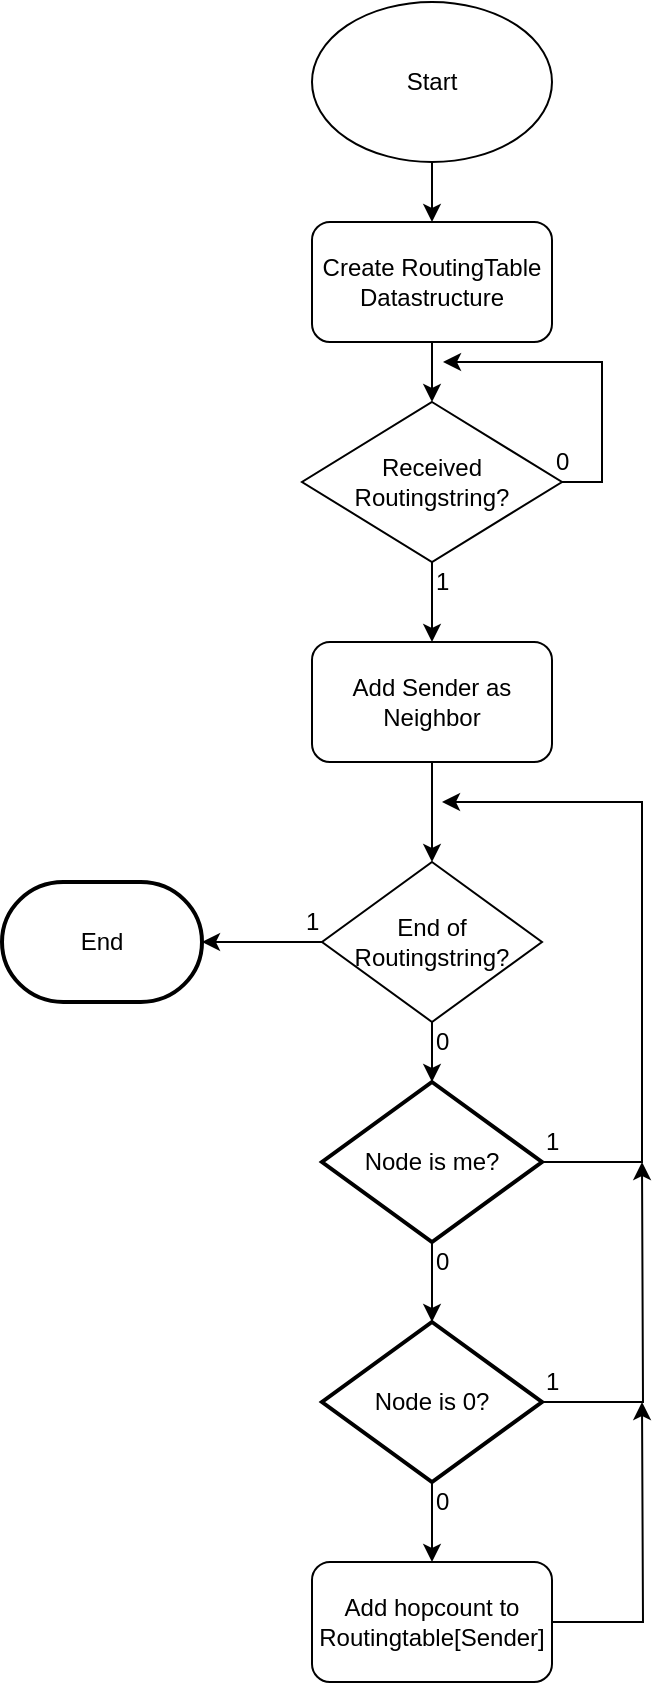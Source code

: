 <mxfile version="12.1.0" type="device" pages="1"><diagram id="tVGJyWc9asQopi5NY8Wo" name="Page-1"><mxGraphModel dx="446" dy="805" grid="1" gridSize="10" guides="1" tooltips="1" connect="1" arrows="1" fold="1" page="1" pageScale="1" pageWidth="850" pageHeight="1100" math="0" shadow="0"><root><mxCell id="0"/><mxCell id="1" parent="0"/><mxCell id="-4cATiTEpdl9na5vIOhy-4" value="" style="edgeStyle=orthogonalEdgeStyle;rounded=0;orthogonalLoop=1;jettySize=auto;html=1;" edge="1" parent="1" source="-4cATiTEpdl9na5vIOhy-1" target="-4cATiTEpdl9na5vIOhy-3"><mxGeometry relative="1" as="geometry"/></mxCell><mxCell id="-4cATiTEpdl9na5vIOhy-1" value="Start" style="ellipse;whiteSpace=wrap;html=1;" vertex="1" parent="1"><mxGeometry x="365" y="40" width="120" height="80" as="geometry"/></mxCell><mxCell id="-4cATiTEpdl9na5vIOhy-6" style="edgeStyle=orthogonalEdgeStyle;rounded=0;orthogonalLoop=1;jettySize=auto;html=1;exitX=1;exitY=0.5;exitDx=0;exitDy=0;" edge="1" parent="1" source="-4cATiTEpdl9na5vIOhy-2"><mxGeometry relative="1" as="geometry"><mxPoint x="430" y="220" as="targetPoint"/></mxGeometry></mxCell><mxCell id="-4cATiTEpdl9na5vIOhy-16" value="" style="edgeStyle=orthogonalEdgeStyle;rounded=0;orthogonalLoop=1;jettySize=auto;html=1;" edge="1" parent="1" source="-4cATiTEpdl9na5vIOhy-2" target="-4cATiTEpdl9na5vIOhy-8"><mxGeometry relative="1" as="geometry"/></mxCell><mxCell id="-4cATiTEpdl9na5vIOhy-2" value="Received &lt;br&gt;Routingstring?" style="rhombus;whiteSpace=wrap;html=1;" vertex="1" parent="1"><mxGeometry x="360" y="240" width="130" height="80" as="geometry"/></mxCell><mxCell id="-4cATiTEpdl9na5vIOhy-5" value="" style="edgeStyle=orthogonalEdgeStyle;rounded=0;orthogonalLoop=1;jettySize=auto;html=1;" edge="1" parent="1" source="-4cATiTEpdl9na5vIOhy-3" target="-4cATiTEpdl9na5vIOhy-2"><mxGeometry relative="1" as="geometry"/></mxCell><mxCell id="-4cATiTEpdl9na5vIOhy-3" value="Create RoutingTable&lt;br&gt;Datastructure" style="rounded=1;whiteSpace=wrap;html=1;" vertex="1" parent="1"><mxGeometry x="365" y="150" width="120" height="60" as="geometry"/></mxCell><mxCell id="-4cATiTEpdl9na5vIOhy-7" value="&lt;div&gt;0&lt;/div&gt;" style="text;html=1;resizable=0;points=[];autosize=1;align=left;verticalAlign=top;spacingTop=-4;" vertex="1" parent="1"><mxGeometry x="485" y="260" width="20" height="20" as="geometry"/></mxCell><mxCell id="-4cATiTEpdl9na5vIOhy-18" value="" style="edgeStyle=orthogonalEdgeStyle;rounded=0;orthogonalLoop=1;jettySize=auto;html=1;" edge="1" parent="1" source="-4cATiTEpdl9na5vIOhy-8" target="-4cATiTEpdl9na5vIOhy-11"><mxGeometry relative="1" as="geometry"/></mxCell><mxCell id="-4cATiTEpdl9na5vIOhy-8" value="Add Sender as Neighbor" style="rounded=1;whiteSpace=wrap;html=1;" vertex="1" parent="1"><mxGeometry x="365" y="360" width="120" height="60" as="geometry"/></mxCell><mxCell id="-4cATiTEpdl9na5vIOhy-14" value="" style="edgeStyle=orthogonalEdgeStyle;rounded=0;orthogonalLoop=1;jettySize=auto;html=1;" edge="1" parent="1" source="-4cATiTEpdl9na5vIOhy-11"><mxGeometry relative="1" as="geometry"><mxPoint x="310" y="510" as="targetPoint"/></mxGeometry></mxCell><mxCell id="-4cATiTEpdl9na5vIOhy-20" value="" style="edgeStyle=orthogonalEdgeStyle;rounded=0;orthogonalLoop=1;jettySize=auto;html=1;" edge="1" parent="1" source="-4cATiTEpdl9na5vIOhy-11" target="-4cATiTEpdl9na5vIOhy-19"><mxGeometry relative="1" as="geometry"/></mxCell><mxCell id="-4cATiTEpdl9na5vIOhy-11" value="End of Routingstring?" style="rhombus;whiteSpace=wrap;html=1;" vertex="1" parent="1"><mxGeometry x="370" y="470" width="110" height="80" as="geometry"/></mxCell><mxCell id="-4cATiTEpdl9na5vIOhy-15" value="0" style="text;html=1;resizable=0;points=[];autosize=1;align=left;verticalAlign=top;spacingTop=-4;" vertex="1" parent="1"><mxGeometry x="425" y="550" width="20" height="20" as="geometry"/></mxCell><mxCell id="-4cATiTEpdl9na5vIOhy-17" value="&lt;div&gt;1&lt;/div&gt;" style="text;html=1;resizable=0;points=[];autosize=1;align=left;verticalAlign=top;spacingTop=-4;" vertex="1" parent="1"><mxGeometry x="425" y="320" width="20" height="20" as="geometry"/></mxCell><mxCell id="-4cATiTEpdl9na5vIOhy-21" style="edgeStyle=orthogonalEdgeStyle;rounded=0;orthogonalLoop=1;jettySize=auto;html=1;exitX=1;exitY=0.5;exitDx=0;exitDy=0;exitPerimeter=0;" edge="1" parent="1" source="-4cATiTEpdl9na5vIOhy-19"><mxGeometry relative="1" as="geometry"><mxPoint x="430" y="440" as="targetPoint"/><Array as="points"><mxPoint x="530" y="620"/><mxPoint x="530" y="440"/></Array></mxGeometry></mxCell><mxCell id="-4cATiTEpdl9na5vIOhy-23" value="" style="edgeStyle=orthogonalEdgeStyle;rounded=0;orthogonalLoop=1;jettySize=auto;html=1;" edge="1" parent="1" source="-4cATiTEpdl9na5vIOhy-19" target="-4cATiTEpdl9na5vIOhy-22"><mxGeometry relative="1" as="geometry"/></mxCell><mxCell id="-4cATiTEpdl9na5vIOhy-19" value="Node is me?" style="strokeWidth=2;html=1;shape=mxgraph.flowchart.decision;whiteSpace=wrap;" vertex="1" parent="1"><mxGeometry x="370" y="580" width="110" height="80" as="geometry"/></mxCell><mxCell id="-4cATiTEpdl9na5vIOhy-24" style="edgeStyle=orthogonalEdgeStyle;rounded=0;orthogonalLoop=1;jettySize=auto;html=1;exitX=1;exitY=0.5;exitDx=0;exitDy=0;exitPerimeter=0;" edge="1" parent="1" source="-4cATiTEpdl9na5vIOhy-22"><mxGeometry relative="1" as="geometry"><mxPoint x="530" y="620" as="targetPoint"/></mxGeometry></mxCell><mxCell id="-4cATiTEpdl9na5vIOhy-36" value="" style="edgeStyle=orthogonalEdgeStyle;rounded=0;orthogonalLoop=1;jettySize=auto;html=1;" edge="1" parent="1" source="-4cATiTEpdl9na5vIOhy-22" target="-4cATiTEpdl9na5vIOhy-26"><mxGeometry relative="1" as="geometry"/></mxCell><mxCell id="-4cATiTEpdl9na5vIOhy-22" value="Node is 0?" style="strokeWidth=2;html=1;shape=mxgraph.flowchart.decision;whiteSpace=wrap;" vertex="1" parent="1"><mxGeometry x="370" y="700" width="110" height="80" as="geometry"/></mxCell><mxCell id="-4cATiTEpdl9na5vIOhy-25" value="End" style="strokeWidth=2;html=1;shape=mxgraph.flowchart.terminator;whiteSpace=wrap;" vertex="1" parent="1"><mxGeometry x="210" y="480" width="100" height="60" as="geometry"/></mxCell><mxCell id="-4cATiTEpdl9na5vIOhy-27" style="edgeStyle=orthogonalEdgeStyle;rounded=0;orthogonalLoop=1;jettySize=auto;html=1;exitX=1;exitY=0.5;exitDx=0;exitDy=0;" edge="1" parent="1" source="-4cATiTEpdl9na5vIOhy-26"><mxGeometry relative="1" as="geometry"><mxPoint x="530" y="740" as="targetPoint"/></mxGeometry></mxCell><mxCell id="-4cATiTEpdl9na5vIOhy-26" value="Add hopcount to &lt;br&gt;Routingtable[Sender]" style="rounded=1;whiteSpace=wrap;html=1;" vertex="1" parent="1"><mxGeometry x="365" y="820" width="120" height="60" as="geometry"/></mxCell><mxCell id="-4cATiTEpdl9na5vIOhy-33" value="1" style="text;html=1;resizable=0;points=[];autosize=1;align=left;verticalAlign=top;spacingTop=-4;" vertex="1" parent="1"><mxGeometry x="360" y="490" width="20" height="20" as="geometry"/></mxCell><mxCell id="-4cATiTEpdl9na5vIOhy-35" value="0" style="text;html=1;resizable=0;points=[];autosize=1;align=left;verticalAlign=top;spacingTop=-4;" vertex="1" parent="1"><mxGeometry x="425" y="660" width="20" height="20" as="geometry"/></mxCell><mxCell id="-4cATiTEpdl9na5vIOhy-37" value="0" style="text;html=1;resizable=0;points=[];autosize=1;align=left;verticalAlign=top;spacingTop=-4;" vertex="1" parent="1"><mxGeometry x="425" y="780" width="20" height="20" as="geometry"/></mxCell><mxCell id="-4cATiTEpdl9na5vIOhy-38" value="1" style="text;html=1;resizable=0;points=[];autosize=1;align=left;verticalAlign=top;spacingTop=-4;" vertex="1" parent="1"><mxGeometry x="480" y="600" width="20" height="20" as="geometry"/></mxCell><mxCell id="-4cATiTEpdl9na5vIOhy-39" value="1" style="text;html=1;resizable=0;points=[];autosize=1;align=left;verticalAlign=top;spacingTop=-4;" vertex="1" parent="1"><mxGeometry x="480" y="720" width="20" height="20" as="geometry"/></mxCell></root></mxGraphModel></diagram></mxfile>